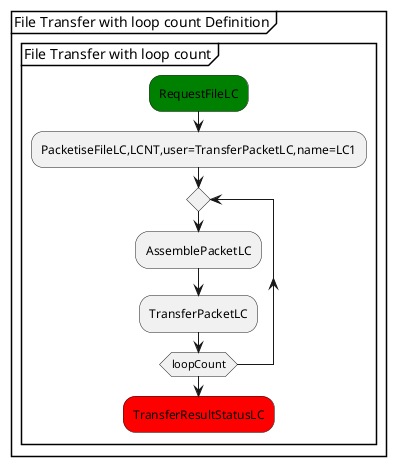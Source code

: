 @startuml
partition "File Transfer with loop count Definition" {
  group "File Transfer with loop count"
    #green:RequestFileLC;
    :PacketiseFileLC,LCNT,user=TransferPacketLC,name=LC1;
    repeat
      :AssemblePacketLC;
      :TransferPacketLC;
    repeat while (loopCount)
    #red:TransferResultStatusLC;
  end group
}  
@enduml
